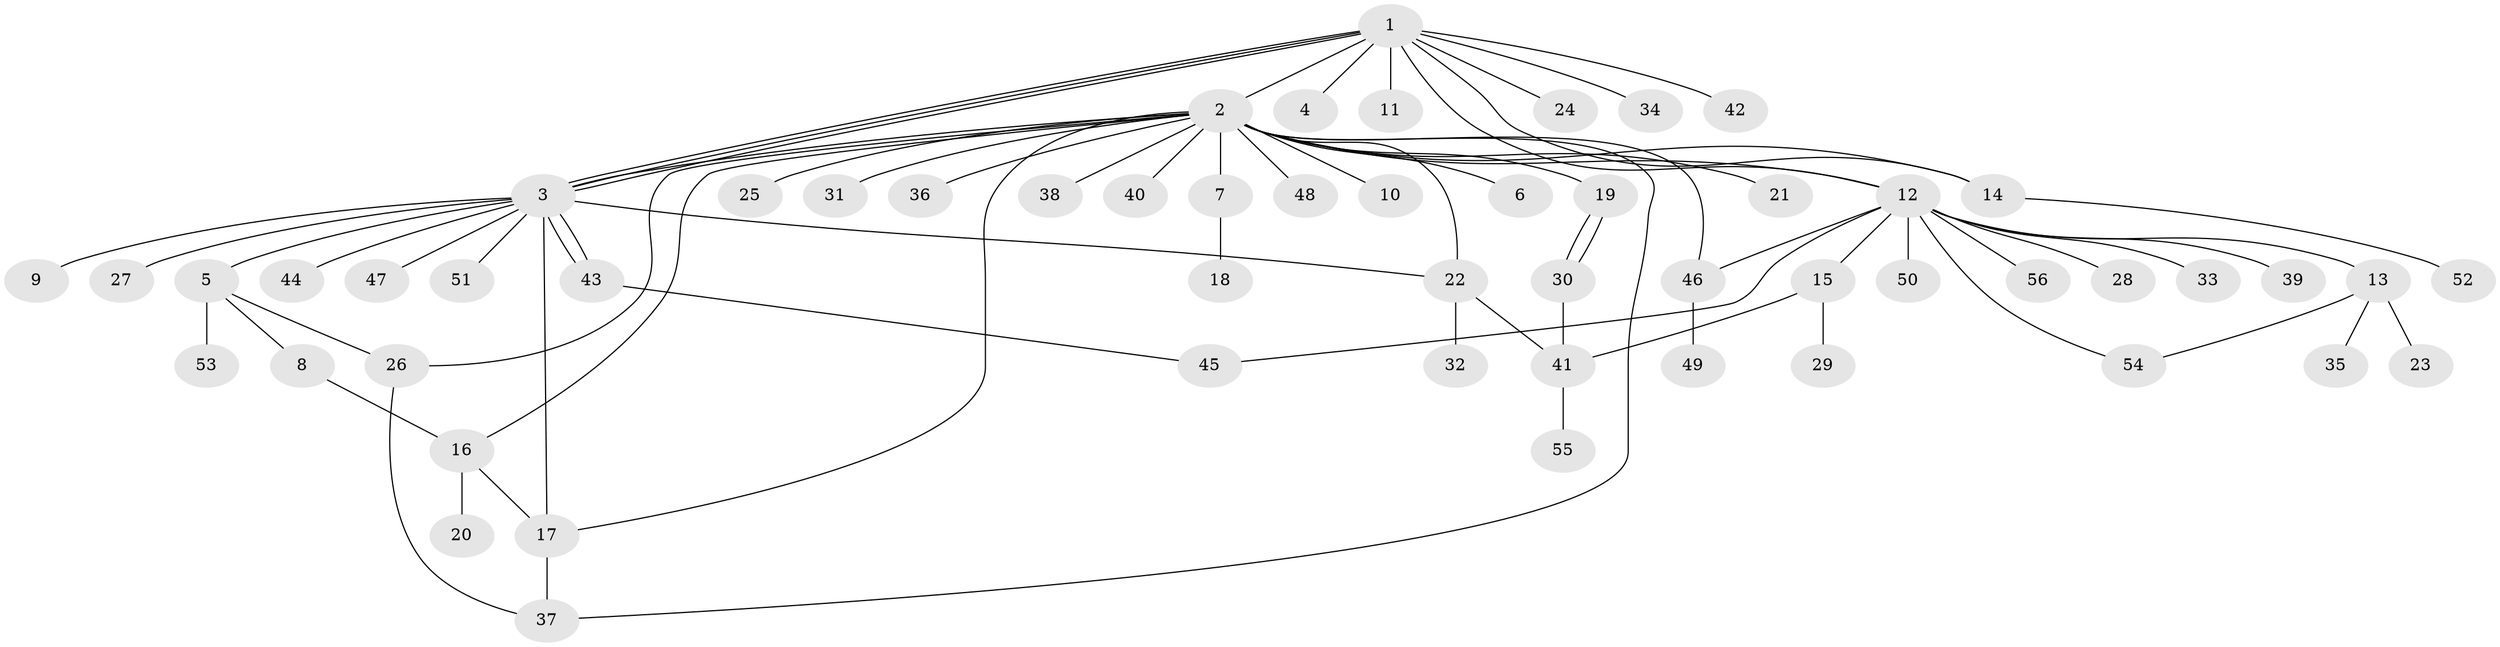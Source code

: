// coarse degree distribution, {11: 0.02564102564102564, 20: 0.02564102564102564, 13: 0.02564102564102564, 1: 0.6923076923076923, 3: 0.07692307692307693, 4: 0.05128205128205128, 12: 0.02564102564102564, 2: 0.07692307692307693}
// Generated by graph-tools (version 1.1) at 2025/18/03/04/25 18:18:16]
// undirected, 56 vertices, 74 edges
graph export_dot {
graph [start="1"]
  node [color=gray90,style=filled];
  1;
  2;
  3;
  4;
  5;
  6;
  7;
  8;
  9;
  10;
  11;
  12;
  13;
  14;
  15;
  16;
  17;
  18;
  19;
  20;
  21;
  22;
  23;
  24;
  25;
  26;
  27;
  28;
  29;
  30;
  31;
  32;
  33;
  34;
  35;
  36;
  37;
  38;
  39;
  40;
  41;
  42;
  43;
  44;
  45;
  46;
  47;
  48;
  49;
  50;
  51;
  52;
  53;
  54;
  55;
  56;
  1 -- 2;
  1 -- 3;
  1 -- 3;
  1 -- 3;
  1 -- 4;
  1 -- 11;
  1 -- 12;
  1 -- 14;
  1 -- 24;
  1 -- 34;
  1 -- 42;
  2 -- 3;
  2 -- 6;
  2 -- 7;
  2 -- 10;
  2 -- 12;
  2 -- 14;
  2 -- 16;
  2 -- 17;
  2 -- 19;
  2 -- 21;
  2 -- 22;
  2 -- 25;
  2 -- 26;
  2 -- 31;
  2 -- 36;
  2 -- 37;
  2 -- 38;
  2 -- 40;
  2 -- 46;
  2 -- 48;
  3 -- 5;
  3 -- 9;
  3 -- 17;
  3 -- 22;
  3 -- 27;
  3 -- 43;
  3 -- 43;
  3 -- 44;
  3 -- 47;
  3 -- 51;
  5 -- 8;
  5 -- 26;
  5 -- 53;
  7 -- 18;
  8 -- 16;
  12 -- 13;
  12 -- 15;
  12 -- 28;
  12 -- 33;
  12 -- 39;
  12 -- 45;
  12 -- 46;
  12 -- 50;
  12 -- 54;
  12 -- 56;
  13 -- 23;
  13 -- 35;
  13 -- 54;
  14 -- 52;
  15 -- 29;
  15 -- 41;
  16 -- 17;
  16 -- 20;
  17 -- 37;
  19 -- 30;
  19 -- 30;
  22 -- 32;
  22 -- 41;
  26 -- 37;
  30 -- 41;
  41 -- 55;
  43 -- 45;
  46 -- 49;
}
